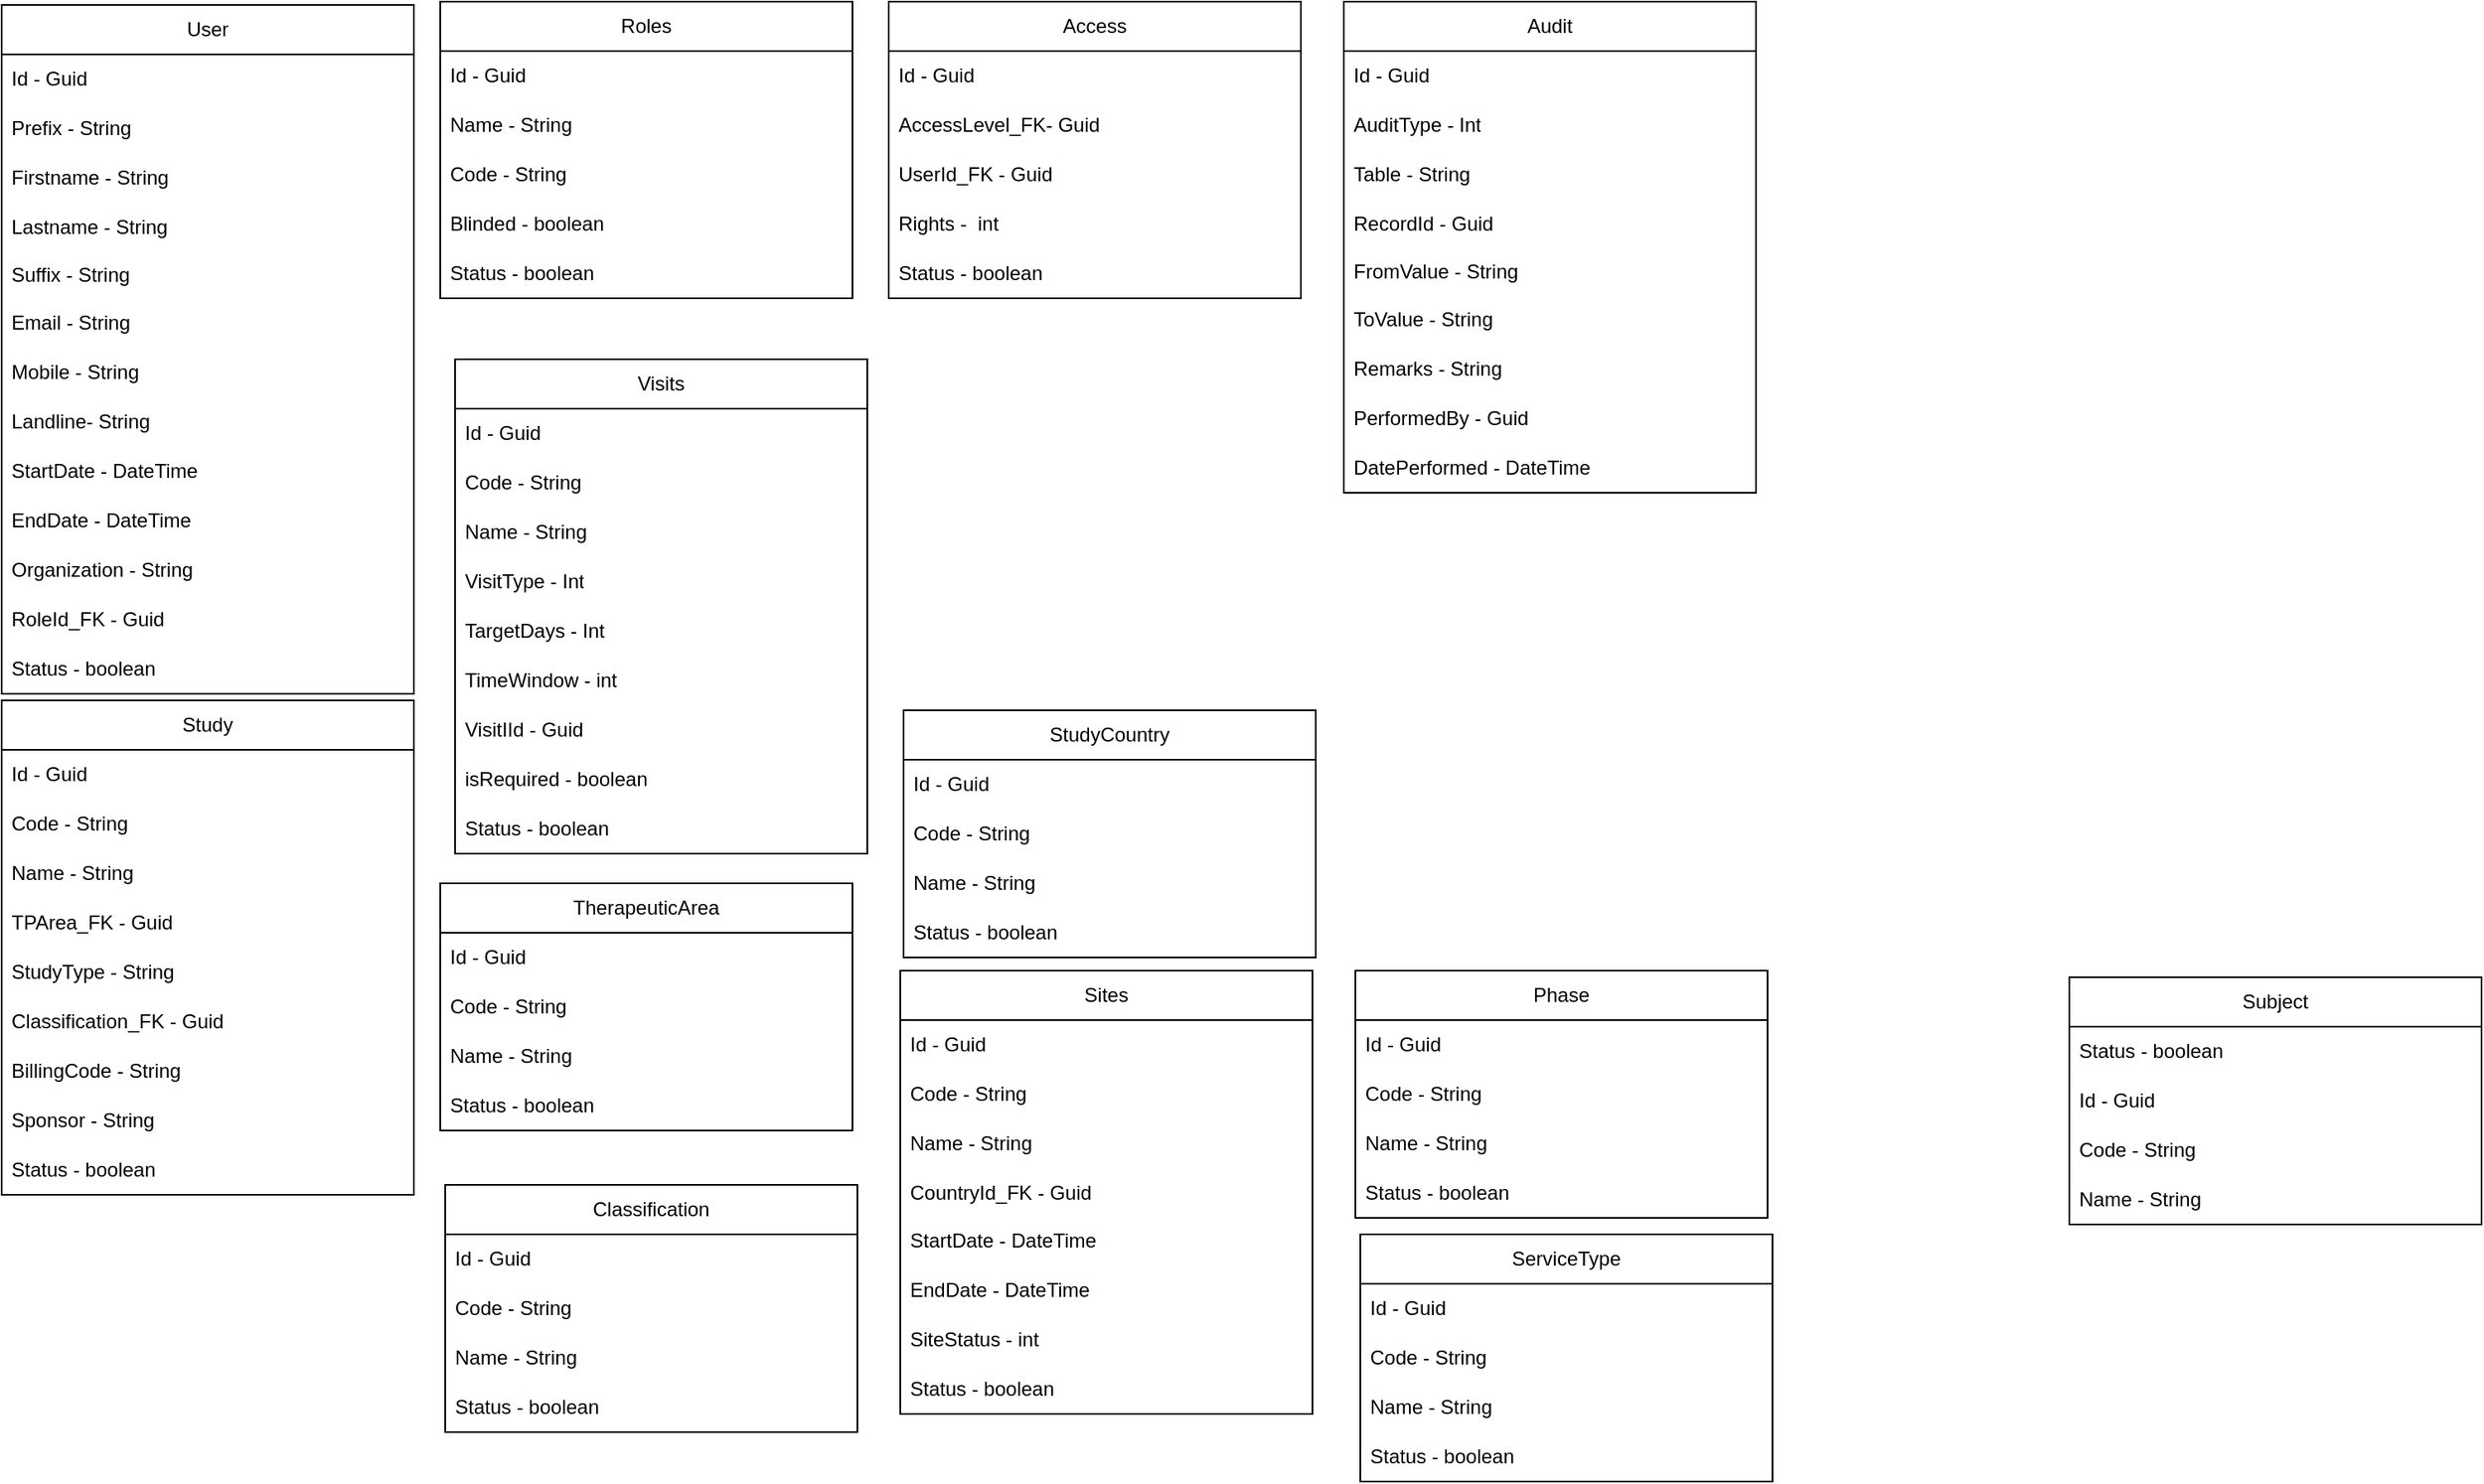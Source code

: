 <mxfile version="21.5.0" type="device">
  <diagram name="Page-1" id="Q3H3g5BqCJVcBTHC2X3M">
    <mxGraphModel dx="800" dy="3771" grid="0" gridSize="10" guides="1" tooltips="1" connect="1" arrows="1" fold="1" page="1" pageScale="1" pageWidth="3000" pageHeight="3000" background="#FFFFFF" math="0" shadow="0">
      <root>
        <mxCell id="0" />
        <mxCell id="1" parent="0" />
        <mxCell id="OX1p_FLi_CPJ_kc9cw6N-1" value="Study" style="swimlane;fontStyle=0;childLayout=stackLayout;horizontal=1;startSize=30;horizontalStack=0;resizeParent=1;resizeParentMax=0;resizeLast=0;collapsible=1;marginBottom=0;whiteSpace=wrap;html=1;autosize=0;fillStyle=solid;strokeColor=#000000;snapToPoint=1;backgroundOutline=1;resizable=1;" parent="1" vertex="1">
          <mxGeometry x="58" y="-2515" width="250" height="300" as="geometry">
            <mxRectangle x="80" y="-680" width="70" height="30" as="alternateBounds" />
          </mxGeometry>
        </mxCell>
        <mxCell id="OX1p_FLi_CPJ_kc9cw6N-52" value="Id - Guid" style="text;strokeColor=none;fillColor=none;align=left;verticalAlign=middle;spacingLeft=4;spacingRight=4;overflow=hidden;points=[[0,0.5],[1,0.5]];portConstraint=eastwest;rotatable=0;whiteSpace=wrap;html=1;fontColor=#000000;" parent="OX1p_FLi_CPJ_kc9cw6N-1" vertex="1">
          <mxGeometry y="30" width="250" height="30" as="geometry" />
        </mxCell>
        <mxCell id="OX1p_FLi_CPJ_kc9cw6N-32" value="Code - String" style="text;strokeColor=none;fillColor=none;align=left;verticalAlign=middle;spacingLeft=4;spacingRight=4;overflow=hidden;points=[[0,0.5],[1,0.5]];portConstraint=eastwest;rotatable=0;whiteSpace=wrap;html=1;fontColor=#000000;" parent="OX1p_FLi_CPJ_kc9cw6N-1" vertex="1">
          <mxGeometry y="60" width="250" height="30" as="geometry" />
        </mxCell>
        <mxCell id="OX1p_FLi_CPJ_kc9cw6N-33" value="Name - String" style="text;strokeColor=none;fillColor=none;align=left;verticalAlign=middle;spacingLeft=4;spacingRight=4;overflow=hidden;points=[[0,0.5],[1,0.5]];portConstraint=eastwest;rotatable=0;whiteSpace=wrap;html=1;fontColor=#000000;" parent="OX1p_FLi_CPJ_kc9cw6N-1" vertex="1">
          <mxGeometry y="90" width="250" height="30" as="geometry" />
        </mxCell>
        <mxCell id="OX1p_FLi_CPJ_kc9cw6N-31" value="TPArea_FK - Guid" style="text;strokeColor=none;fillColor=none;align=left;verticalAlign=middle;spacingLeft=4;spacingRight=4;overflow=hidden;points=[[0,0.5],[1,0.5]];portConstraint=eastwest;rotatable=0;whiteSpace=wrap;html=1;fontColor=#000000;" parent="OX1p_FLi_CPJ_kc9cw6N-1" vertex="1">
          <mxGeometry y="120" width="250" height="30" as="geometry" />
        </mxCell>
        <mxCell id="OX1p_FLi_CPJ_kc9cw6N-30" value="StudyType - String" style="text;strokeColor=none;fillColor=none;align=left;verticalAlign=middle;spacingLeft=4;spacingRight=4;overflow=hidden;points=[[0,0.5],[1,0.5]];portConstraint=eastwest;rotatable=0;whiteSpace=wrap;html=1;fontColor=#000000;" parent="OX1p_FLi_CPJ_kc9cw6N-1" vertex="1">
          <mxGeometry y="150" width="250" height="30" as="geometry" />
        </mxCell>
        <mxCell id="OX1p_FLi_CPJ_kc9cw6N-29" value="Classification_FK - Guid" style="text;strokeColor=none;fillColor=none;align=left;verticalAlign=middle;spacingLeft=4;spacingRight=4;overflow=hidden;points=[[0,0.5],[1,0.5]];portConstraint=eastwest;rotatable=0;whiteSpace=wrap;html=1;fontColor=#000000;" parent="OX1p_FLi_CPJ_kc9cw6N-1" vertex="1">
          <mxGeometry y="180" width="250" height="30" as="geometry" />
        </mxCell>
        <mxCell id="OX1p_FLi_CPJ_kc9cw6N-28" value="BillingCode - String" style="text;strokeColor=none;fillColor=none;align=left;verticalAlign=middle;spacingLeft=4;spacingRight=4;overflow=hidden;points=[[0,0.5],[1,0.5]];portConstraint=eastwest;rotatable=0;whiteSpace=wrap;html=1;fontColor=#000000;" parent="OX1p_FLi_CPJ_kc9cw6N-1" vertex="1">
          <mxGeometry y="210" width="250" height="30" as="geometry" />
        </mxCell>
        <mxCell id="OX1p_FLi_CPJ_kc9cw6N-27" value="Sponsor - String" style="text;strokeColor=none;fillColor=none;align=left;verticalAlign=middle;spacingLeft=4;spacingRight=4;overflow=hidden;points=[[0,0.5],[1,0.5]];portConstraint=eastwest;rotatable=0;whiteSpace=wrap;html=1;fontColor=#000000;" parent="OX1p_FLi_CPJ_kc9cw6N-1" vertex="1">
          <mxGeometry y="240" width="250" height="30" as="geometry" />
        </mxCell>
        <mxCell id="OX1p_FLi_CPJ_kc9cw6N-83" value="Status - boolean" style="text;strokeColor=none;fillColor=none;align=left;verticalAlign=middle;spacingLeft=4;spacingRight=4;overflow=hidden;points=[[0,0.5],[1,0.5]];portConstraint=eastwest;rotatable=0;whiteSpace=wrap;html=1;fontColor=#000000;" parent="OX1p_FLi_CPJ_kc9cw6N-1" vertex="1">
          <mxGeometry y="270" width="250" height="30" as="geometry" />
        </mxCell>
        <mxCell id="OX1p_FLi_CPJ_kc9cw6N-17" value="StudyCountry" style="swimlane;fontStyle=0;childLayout=stackLayout;horizontal=1;startSize=30;horizontalStack=0;resizeParent=1;resizeParentMax=0;resizeLast=0;collapsible=1;marginBottom=0;whiteSpace=wrap;html=1;strokeColor=#000000;snapToPoint=1;backgroundOutline=1;resizable=1;" parent="1" vertex="1">
          <mxGeometry x="605" y="-2509" width="250" height="150" as="geometry">
            <mxRectangle x="80" y="-680" width="70" height="30" as="alternateBounds" />
          </mxGeometry>
        </mxCell>
        <mxCell id="OX1p_FLi_CPJ_kc9cw6N-18" value="Id - Guid" style="text;strokeColor=none;fillColor=none;align=left;verticalAlign=middle;spacingLeft=4;spacingRight=4;overflow=hidden;points=[[0,0.5],[1,0.5]];portConstraint=eastwest;rotatable=0;whiteSpace=wrap;html=1;fontColor=#000000;" parent="OX1p_FLi_CPJ_kc9cw6N-17" vertex="1">
          <mxGeometry y="30" width="250" height="30" as="geometry" />
        </mxCell>
        <mxCell id="OX1p_FLi_CPJ_kc9cw6N-68" value="Code - String" style="text;strokeColor=none;fillColor=none;align=left;verticalAlign=middle;spacingLeft=4;spacingRight=4;overflow=hidden;points=[[0,0.5],[1,0.5]];portConstraint=eastwest;rotatable=0;whiteSpace=wrap;html=1;fontColor=#000000;" parent="OX1p_FLi_CPJ_kc9cw6N-17" vertex="1">
          <mxGeometry y="60" width="250" height="30" as="geometry" />
        </mxCell>
        <mxCell id="OX1p_FLi_CPJ_kc9cw6N-69" value="Name - String" style="text;strokeColor=none;fillColor=none;align=left;verticalAlign=middle;spacingLeft=4;spacingRight=4;overflow=hidden;points=[[0,0.5],[1,0.5]];portConstraint=eastwest;rotatable=0;whiteSpace=wrap;html=1;fontColor=#000000;" parent="OX1p_FLi_CPJ_kc9cw6N-17" vertex="1">
          <mxGeometry y="90" width="250" height="30" as="geometry" />
        </mxCell>
        <mxCell id="OX1p_FLi_CPJ_kc9cw6N-81" value="Status - boolean" style="text;strokeColor=none;fillColor=none;align=left;verticalAlign=middle;spacingLeft=4;spacingRight=4;overflow=hidden;points=[[0,0.5],[1,0.5]];portConstraint=eastwest;rotatable=0;whiteSpace=wrap;html=1;fontColor=#000000;" parent="OX1p_FLi_CPJ_kc9cw6N-17" vertex="1">
          <mxGeometry y="120" width="250" height="30" as="geometry" />
        </mxCell>
        <mxCell id="OX1p_FLi_CPJ_kc9cw6N-53" value="Sites" style="swimlane;fontStyle=0;childLayout=stackLayout;horizontal=1;startSize=30;horizontalStack=0;resizeParent=1;resizeParentMax=0;resizeLast=0;collapsible=1;marginBottom=0;whiteSpace=wrap;html=1;strokeColor=#000000;snapToPoint=1;backgroundOutline=1;resizable=1;" parent="1" vertex="1">
          <mxGeometry x="603" y="-2351" width="250" height="269" as="geometry">
            <mxRectangle x="80" y="-680" width="70" height="30" as="alternateBounds" />
          </mxGeometry>
        </mxCell>
        <mxCell id="OX1p_FLi_CPJ_kc9cw6N-70" value="Id - Guid" style="text;strokeColor=none;fillColor=none;align=left;verticalAlign=middle;spacingLeft=4;spacingRight=4;overflow=hidden;points=[[0,0.5],[1,0.5]];portConstraint=eastwest;rotatable=0;whiteSpace=wrap;html=1;fontColor=#000000;" parent="OX1p_FLi_CPJ_kc9cw6N-53" vertex="1">
          <mxGeometry y="30" width="250" height="30" as="geometry" />
        </mxCell>
        <mxCell id="OX1p_FLi_CPJ_kc9cw6N-72" value="Code - String" style="text;strokeColor=none;fillColor=none;align=left;verticalAlign=middle;spacingLeft=4;spacingRight=4;overflow=hidden;points=[[0,0.5],[1,0.5]];portConstraint=eastwest;rotatable=0;whiteSpace=wrap;html=1;fontColor=#000000;" parent="OX1p_FLi_CPJ_kc9cw6N-53" vertex="1">
          <mxGeometry y="60" width="250" height="30" as="geometry" />
        </mxCell>
        <mxCell id="OX1p_FLi_CPJ_kc9cw6N-71" value="Name - String" style="text;strokeColor=none;fillColor=none;align=left;verticalAlign=middle;spacingLeft=4;spacingRight=4;overflow=hidden;points=[[0,0.5],[1,0.5]];portConstraint=eastwest;rotatable=0;whiteSpace=wrap;html=1;fontColor=#000000;" parent="OX1p_FLi_CPJ_kc9cw6N-53" vertex="1">
          <mxGeometry y="90" width="250" height="30" as="geometry" />
        </mxCell>
        <mxCell id="OX1p_FLi_CPJ_kc9cw6N-67" value="CountryId_FK - Guid" style="text;strokeColor=none;fillColor=none;align=left;verticalAlign=middle;spacingLeft=4;spacingRight=4;overflow=hidden;points=[[0,0.5],[1,0.5]];portConstraint=eastwest;rotatable=0;whiteSpace=wrap;html=1;fontColor=#000000;" parent="OX1p_FLi_CPJ_kc9cw6N-53" vertex="1">
          <mxGeometry y="120" width="250" height="29" as="geometry" />
        </mxCell>
        <mxCell id="OX1p_FLi_CPJ_kc9cw6N-60" value="StartDate - DateTime" style="text;strokeColor=none;fillColor=none;align=left;verticalAlign=middle;spacingLeft=4;spacingRight=4;overflow=hidden;points=[[0,0.5],[1,0.5]];portConstraint=eastwest;rotatable=0;whiteSpace=wrap;html=1;fontColor=#000000;" parent="OX1p_FLi_CPJ_kc9cw6N-53" vertex="1">
          <mxGeometry y="149" width="250" height="30" as="geometry" />
        </mxCell>
        <mxCell id="OX1p_FLi_CPJ_kc9cw6N-56" value="EndDate - DateTime" style="text;strokeColor=none;fillColor=none;align=left;verticalAlign=middle;spacingLeft=4;spacingRight=4;overflow=hidden;points=[[0,0.5],[1,0.5]];portConstraint=eastwest;rotatable=0;whiteSpace=wrap;html=1;fontColor=#000000;" parent="OX1p_FLi_CPJ_kc9cw6N-53" vertex="1">
          <mxGeometry y="179" width="250" height="30" as="geometry" />
        </mxCell>
        <mxCell id="XAUAwTKUoIRd2yzhFj8n-51" value="SiteStatus - int" style="text;strokeColor=none;fillColor=none;align=left;verticalAlign=middle;spacingLeft=4;spacingRight=4;overflow=hidden;points=[[0,0.5],[1,0.5]];portConstraint=eastwest;rotatable=0;whiteSpace=wrap;html=1;fontColor=#000000;" parent="OX1p_FLi_CPJ_kc9cw6N-53" vertex="1">
          <mxGeometry y="209" width="250" height="30" as="geometry" />
        </mxCell>
        <mxCell id="OX1p_FLi_CPJ_kc9cw6N-82" value="Status - boolean" style="text;strokeColor=none;fillColor=none;align=left;verticalAlign=middle;spacingLeft=4;spacingRight=4;overflow=hidden;points=[[0,0.5],[1,0.5]];portConstraint=eastwest;rotatable=0;whiteSpace=wrap;html=1;fontColor=#000000;" parent="OX1p_FLi_CPJ_kc9cw6N-53" vertex="1">
          <mxGeometry y="239" width="250" height="30" as="geometry" />
        </mxCell>
        <mxCell id="OX1p_FLi_CPJ_kc9cw6N-84" value="User" style="swimlane;fontStyle=0;childLayout=stackLayout;horizontal=1;startSize=30;horizontalStack=0;resizeParent=1;resizeParentMax=0;resizeLast=0;collapsible=1;marginBottom=0;whiteSpace=wrap;html=1;strokeColor=#000000;snapToPoint=1;backgroundOutline=1;resizable=1;" parent="1" vertex="1">
          <mxGeometry x="58" y="-2937" width="250" height="418" as="geometry">
            <mxRectangle x="80" y="-680" width="70" height="30" as="alternateBounds" />
          </mxGeometry>
        </mxCell>
        <mxCell id="OX1p_FLi_CPJ_kc9cw6N-85" value="Id - Guid" style="text;strokeColor=none;fillColor=none;align=left;verticalAlign=middle;spacingLeft=4;spacingRight=4;overflow=hidden;points=[[0,0.5],[1,0.5]];portConstraint=eastwest;rotatable=0;whiteSpace=wrap;html=1;fontColor=#000000;" parent="OX1p_FLi_CPJ_kc9cw6N-84" vertex="1">
          <mxGeometry y="30" width="250" height="30" as="geometry" />
        </mxCell>
        <mxCell id="OX1p_FLi_CPJ_kc9cw6N-86" value="Prefix - String" style="text;strokeColor=none;fillColor=none;align=left;verticalAlign=middle;spacingLeft=4;spacingRight=4;overflow=hidden;points=[[0,0.5],[1,0.5]];portConstraint=eastwest;rotatable=0;whiteSpace=wrap;html=1;fontColor=#000000;" parent="OX1p_FLi_CPJ_kc9cw6N-84" vertex="1">
          <mxGeometry y="60" width="250" height="30" as="geometry" />
        </mxCell>
        <mxCell id="OX1p_FLi_CPJ_kc9cw6N-87" value="Firstname - String" style="text;strokeColor=none;fillColor=none;align=left;verticalAlign=middle;spacingLeft=4;spacingRight=4;overflow=hidden;points=[[0,0.5],[1,0.5]];portConstraint=eastwest;rotatable=0;whiteSpace=wrap;html=1;fontColor=#000000;" parent="OX1p_FLi_CPJ_kc9cw6N-84" vertex="1">
          <mxGeometry y="90" width="250" height="30" as="geometry" />
        </mxCell>
        <mxCell id="OX1p_FLi_CPJ_kc9cw6N-88" value="Lastname - String" style="text;strokeColor=none;fillColor=none;align=left;verticalAlign=middle;spacingLeft=4;spacingRight=4;overflow=hidden;points=[[0,0.5],[1,0.5]];portConstraint=eastwest;rotatable=0;whiteSpace=wrap;html=1;fontColor=#000000;" parent="OX1p_FLi_CPJ_kc9cw6N-84" vertex="1">
          <mxGeometry y="120" width="250" height="29" as="geometry" />
        </mxCell>
        <mxCell id="OX1p_FLi_CPJ_kc9cw6N-89" value="Suffix - String" style="text;strokeColor=none;fillColor=none;align=left;verticalAlign=middle;spacingLeft=4;spacingRight=4;overflow=hidden;points=[[0,0.5],[1,0.5]];portConstraint=eastwest;rotatable=0;whiteSpace=wrap;html=1;fontColor=#000000;" parent="OX1p_FLi_CPJ_kc9cw6N-84" vertex="1">
          <mxGeometry y="149" width="250" height="29" as="geometry" />
        </mxCell>
        <mxCell id="OX1p_FLi_CPJ_kc9cw6N-90" value="Email - String" style="text;strokeColor=none;fillColor=none;align=left;verticalAlign=middle;spacingLeft=4;spacingRight=4;overflow=hidden;points=[[0,0.5],[1,0.5]];portConstraint=eastwest;rotatable=0;whiteSpace=wrap;html=1;fontColor=#000000;" parent="OX1p_FLi_CPJ_kc9cw6N-84" vertex="1">
          <mxGeometry y="178" width="250" height="30" as="geometry" />
        </mxCell>
        <mxCell id="XAUAwTKUoIRd2yzhFj8n-1" value="Mobile - String" style="text;strokeColor=none;fillColor=none;align=left;verticalAlign=middle;spacingLeft=4;spacingRight=4;overflow=hidden;points=[[0,0.5],[1,0.5]];portConstraint=eastwest;rotatable=0;whiteSpace=wrap;html=1;fontColor=#000000;" parent="OX1p_FLi_CPJ_kc9cw6N-84" vertex="1">
          <mxGeometry y="208" width="250" height="30" as="geometry" />
        </mxCell>
        <mxCell id="XAUAwTKUoIRd2yzhFj8n-2" value="Landline- String" style="text;strokeColor=none;fillColor=none;align=left;verticalAlign=middle;spacingLeft=4;spacingRight=4;overflow=hidden;points=[[0,0.5],[1,0.5]];portConstraint=eastwest;rotatable=0;whiteSpace=wrap;html=1;fontColor=#000000;" parent="OX1p_FLi_CPJ_kc9cw6N-84" vertex="1">
          <mxGeometry y="238" width="250" height="30" as="geometry" />
        </mxCell>
        <mxCell id="OX1p_FLi_CPJ_kc9cw6N-91" value="StartDate - DateTime" style="text;strokeColor=none;fillColor=none;align=left;verticalAlign=middle;spacingLeft=4;spacingRight=4;overflow=hidden;points=[[0,0.5],[1,0.5]];portConstraint=eastwest;rotatable=0;whiteSpace=wrap;html=1;fontColor=#000000;" parent="OX1p_FLi_CPJ_kc9cw6N-84" vertex="1">
          <mxGeometry y="268" width="250" height="30" as="geometry" />
        </mxCell>
        <mxCell id="OX1p_FLi_CPJ_kc9cw6N-92" value="EndDate - DateTime" style="text;strokeColor=none;fillColor=none;align=left;verticalAlign=middle;spacingLeft=4;spacingRight=4;overflow=hidden;points=[[0,0.5],[1,0.5]];portConstraint=eastwest;rotatable=0;whiteSpace=wrap;html=1;fontColor=#000000;" parent="OX1p_FLi_CPJ_kc9cw6N-84" vertex="1">
          <mxGeometry y="298" width="250" height="30" as="geometry" />
        </mxCell>
        <mxCell id="OX1p_FLi_CPJ_kc9cw6N-93" value="Organization - String" style="text;strokeColor=none;fillColor=none;align=left;verticalAlign=middle;spacingLeft=4;spacingRight=4;overflow=hidden;points=[[0,0.5],[1,0.5]];portConstraint=eastwest;rotatable=0;whiteSpace=wrap;html=1;fontColor=#000000;" parent="OX1p_FLi_CPJ_kc9cw6N-84" vertex="1">
          <mxGeometry y="328" width="250" height="30" as="geometry" />
        </mxCell>
        <mxCell id="OX1p_FLi_CPJ_kc9cw6N-97" value="RoleId_FK - Guid" style="text;strokeColor=none;fillColor=none;align=left;verticalAlign=middle;spacingLeft=4;spacingRight=4;overflow=hidden;points=[[0,0.5],[1,0.5]];portConstraint=eastwest;rotatable=0;whiteSpace=wrap;html=1;fontColor=#000000;" parent="OX1p_FLi_CPJ_kc9cw6N-84" vertex="1">
          <mxGeometry y="358" width="250" height="30" as="geometry" />
        </mxCell>
        <mxCell id="OX1p_FLi_CPJ_kc9cw6N-96" value="Status - boolean" style="text;strokeColor=none;fillColor=none;align=left;verticalAlign=middle;spacingLeft=4;spacingRight=4;overflow=hidden;points=[[0,0.5],[1,0.5]];portConstraint=eastwest;rotatable=0;whiteSpace=wrap;html=1;fontColor=#000000;" parent="OX1p_FLi_CPJ_kc9cw6N-84" vertex="1">
          <mxGeometry y="388" width="250" height="30" as="geometry" />
        </mxCell>
        <mxCell id="OX1p_FLi_CPJ_kc9cw6N-98" value="Roles" style="swimlane;fontStyle=0;childLayout=stackLayout;horizontal=1;startSize=30;horizontalStack=0;resizeParent=1;resizeParentMax=0;resizeLast=0;collapsible=1;marginBottom=0;whiteSpace=wrap;html=1;strokeColor=#000000;snapToPoint=1;backgroundOutline=1;resizable=1;" parent="1" vertex="1">
          <mxGeometry x="324" y="-2939" width="250" height="180" as="geometry">
            <mxRectangle x="80" y="-680" width="70" height="30" as="alternateBounds" />
          </mxGeometry>
        </mxCell>
        <mxCell id="OX1p_FLi_CPJ_kc9cw6N-99" value="Id - Guid" style="text;strokeColor=none;fillColor=none;align=left;verticalAlign=middle;spacingLeft=4;spacingRight=4;overflow=hidden;points=[[0,0.5],[1,0.5]];portConstraint=eastwest;rotatable=0;whiteSpace=wrap;html=1;fontColor=#000000;" parent="OX1p_FLi_CPJ_kc9cw6N-98" vertex="1">
          <mxGeometry y="30" width="250" height="30" as="geometry" />
        </mxCell>
        <mxCell id="OX1p_FLi_CPJ_kc9cw6N-100" value="Name - String" style="text;strokeColor=none;fillColor=none;align=left;verticalAlign=middle;spacingLeft=4;spacingRight=4;overflow=hidden;points=[[0,0.5],[1,0.5]];portConstraint=eastwest;rotatable=0;whiteSpace=wrap;html=1;fontColor=#000000;" parent="OX1p_FLi_CPJ_kc9cw6N-98" vertex="1">
          <mxGeometry y="60" width="250" height="30" as="geometry" />
        </mxCell>
        <mxCell id="OX1p_FLi_CPJ_kc9cw6N-101" value="Code - String" style="text;strokeColor=none;fillColor=none;align=left;verticalAlign=middle;spacingLeft=4;spacingRight=4;overflow=hidden;points=[[0,0.5],[1,0.5]];portConstraint=eastwest;rotatable=0;whiteSpace=wrap;html=1;fontColor=#000000;" parent="OX1p_FLi_CPJ_kc9cw6N-98" vertex="1">
          <mxGeometry y="90" width="250" height="30" as="geometry" />
        </mxCell>
        <mxCell id="OX1p_FLi_CPJ_kc9cw6N-103" value="Blinded - boolean" style="text;strokeColor=none;fillColor=none;align=left;verticalAlign=middle;spacingLeft=4;spacingRight=4;overflow=hidden;points=[[0,0.5],[1,0.5]];portConstraint=eastwest;rotatable=0;whiteSpace=wrap;html=1;fontColor=#000000;" parent="OX1p_FLi_CPJ_kc9cw6N-98" vertex="1">
          <mxGeometry y="120" width="250" height="30" as="geometry" />
        </mxCell>
        <mxCell id="OX1p_FLi_CPJ_kc9cw6N-102" value="Status - boolean" style="text;strokeColor=none;fillColor=none;align=left;verticalAlign=middle;spacingLeft=4;spacingRight=4;overflow=hidden;points=[[0,0.5],[1,0.5]];portConstraint=eastwest;rotatable=0;whiteSpace=wrap;html=1;fontColor=#000000;" parent="OX1p_FLi_CPJ_kc9cw6N-98" vertex="1">
          <mxGeometry y="150" width="250" height="30" as="geometry" />
        </mxCell>
        <mxCell id="XAUAwTKUoIRd2yzhFj8n-3" value="Access" style="swimlane;fontStyle=0;childLayout=stackLayout;horizontal=1;startSize=30;horizontalStack=0;resizeParent=1;resizeParentMax=0;resizeLast=0;collapsible=1;marginBottom=0;whiteSpace=wrap;html=1;strokeColor=#000000;snapToPoint=1;backgroundOutline=1;resizable=1;" parent="1" vertex="1">
          <mxGeometry x="596" y="-2939" width="250" height="180" as="geometry">
            <mxRectangle x="80" y="-680" width="70" height="30" as="alternateBounds" />
          </mxGeometry>
        </mxCell>
        <mxCell id="XAUAwTKUoIRd2yzhFj8n-4" value="Id - Guid" style="text;strokeColor=none;fillColor=none;align=left;verticalAlign=middle;spacingLeft=4;spacingRight=4;overflow=hidden;points=[[0,0.5],[1,0.5]];portConstraint=eastwest;rotatable=0;whiteSpace=wrap;html=1;fontColor=#000000;" parent="XAUAwTKUoIRd2yzhFj8n-3" vertex="1">
          <mxGeometry y="30" width="250" height="30" as="geometry" />
        </mxCell>
        <mxCell id="XAUAwTKUoIRd2yzhFj8n-5" value="AccessLevel_FK- Guid" style="text;strokeColor=none;fillColor=none;align=left;verticalAlign=middle;spacingLeft=4;spacingRight=4;overflow=hidden;points=[[0,0.5],[1,0.5]];portConstraint=eastwest;rotatable=0;whiteSpace=wrap;html=1;fontColor=#000000;" parent="XAUAwTKUoIRd2yzhFj8n-3" vertex="1">
          <mxGeometry y="60" width="250" height="30" as="geometry" />
        </mxCell>
        <mxCell id="XAUAwTKUoIRd2yzhFj8n-6" value="UserId_FK - Guid" style="text;strokeColor=none;fillColor=none;align=left;verticalAlign=middle;spacingLeft=4;spacingRight=4;overflow=hidden;points=[[0,0.5],[1,0.5]];portConstraint=eastwest;rotatable=0;whiteSpace=wrap;html=1;fontColor=#000000;" parent="XAUAwTKUoIRd2yzhFj8n-3" vertex="1">
          <mxGeometry y="90" width="250" height="30" as="geometry" />
        </mxCell>
        <mxCell id="XAUAwTKUoIRd2yzhFj8n-7" value="Rights -&amp;nbsp; int" style="text;strokeColor=none;fillColor=none;align=left;verticalAlign=middle;spacingLeft=4;spacingRight=4;overflow=hidden;points=[[0,0.5],[1,0.5]];portConstraint=eastwest;rotatable=0;whiteSpace=wrap;html=1;fontColor=#000000;" parent="XAUAwTKUoIRd2yzhFj8n-3" vertex="1">
          <mxGeometry y="120" width="250" height="30" as="geometry" />
        </mxCell>
        <mxCell id="XAUAwTKUoIRd2yzhFj8n-8" value="Status - boolean" style="text;strokeColor=none;fillColor=none;align=left;verticalAlign=middle;spacingLeft=4;spacingRight=4;overflow=hidden;points=[[0,0.5],[1,0.5]];portConstraint=eastwest;rotatable=0;whiteSpace=wrap;html=1;fontColor=#000000;" parent="XAUAwTKUoIRd2yzhFj8n-3" vertex="1">
          <mxGeometry y="150" width="250" height="30" as="geometry" />
        </mxCell>
        <mxCell id="XAUAwTKUoIRd2yzhFj8n-9" value="Phase" style="swimlane;fontStyle=0;childLayout=stackLayout;horizontal=1;startSize=30;horizontalStack=0;resizeParent=1;resizeParentMax=0;resizeLast=0;collapsible=1;marginBottom=0;whiteSpace=wrap;html=1;strokeColor=#000000;snapToPoint=1;backgroundOutline=1;resizable=1;" parent="1" vertex="1">
          <mxGeometry x="879" y="-2351" width="250" height="150" as="geometry">
            <mxRectangle x="80" y="-680" width="70" height="30" as="alternateBounds" />
          </mxGeometry>
        </mxCell>
        <mxCell id="XAUAwTKUoIRd2yzhFj8n-10" value="Id - Guid" style="text;strokeColor=none;fillColor=none;align=left;verticalAlign=middle;spacingLeft=4;spacingRight=4;overflow=hidden;points=[[0,0.5],[1,0.5]];portConstraint=eastwest;rotatable=0;whiteSpace=wrap;html=1;fontColor=#000000;" parent="XAUAwTKUoIRd2yzhFj8n-9" vertex="1">
          <mxGeometry y="30" width="250" height="30" as="geometry" />
        </mxCell>
        <mxCell id="XAUAwTKUoIRd2yzhFj8n-11" value="Code - String" style="text;strokeColor=none;fillColor=none;align=left;verticalAlign=middle;spacingLeft=4;spacingRight=4;overflow=hidden;points=[[0,0.5],[1,0.5]];portConstraint=eastwest;rotatable=0;whiteSpace=wrap;html=1;fontColor=#000000;" parent="XAUAwTKUoIRd2yzhFj8n-9" vertex="1">
          <mxGeometry y="60" width="250" height="30" as="geometry" />
        </mxCell>
        <mxCell id="XAUAwTKUoIRd2yzhFj8n-12" value="Name - String" style="text;strokeColor=none;fillColor=none;align=left;verticalAlign=middle;spacingLeft=4;spacingRight=4;overflow=hidden;points=[[0,0.5],[1,0.5]];portConstraint=eastwest;rotatable=0;whiteSpace=wrap;html=1;fontColor=#000000;" parent="XAUAwTKUoIRd2yzhFj8n-9" vertex="1">
          <mxGeometry y="90" width="250" height="30" as="geometry" />
        </mxCell>
        <mxCell id="XAUAwTKUoIRd2yzhFj8n-21" value="Status - boolean" style="text;strokeColor=none;fillColor=none;align=left;verticalAlign=middle;spacingLeft=4;spacingRight=4;overflow=hidden;points=[[0,0.5],[1,0.5]];portConstraint=eastwest;rotatable=0;whiteSpace=wrap;html=1;fontColor=#000000;" parent="XAUAwTKUoIRd2yzhFj8n-9" vertex="1">
          <mxGeometry y="120" width="250" height="30" as="geometry" />
        </mxCell>
        <mxCell id="XAUAwTKUoIRd2yzhFj8n-22" value="Subject" style="swimlane;fontStyle=0;childLayout=stackLayout;horizontal=1;startSize=30;horizontalStack=0;resizeParent=1;resizeParentMax=0;resizeLast=0;collapsible=1;marginBottom=0;whiteSpace=wrap;html=1;strokeColor=#000000;snapToPoint=1;backgroundOutline=1;resizable=1;" parent="1" vertex="1">
          <mxGeometry x="1312" y="-2347" width="250" height="150" as="geometry">
            <mxRectangle x="80" y="-680" width="70" height="30" as="alternateBounds" />
          </mxGeometry>
        </mxCell>
        <mxCell id="XAUAwTKUoIRd2yzhFj8n-34" value="Status - boolean" style="text;strokeColor=none;fillColor=none;align=left;verticalAlign=middle;spacingLeft=4;spacingRight=4;overflow=hidden;points=[[0,0.5],[1,0.5]];portConstraint=eastwest;rotatable=0;whiteSpace=wrap;html=1;fontColor=#000000;" parent="XAUAwTKUoIRd2yzhFj8n-22" vertex="1">
          <mxGeometry y="30" width="250" height="30" as="geometry" />
        </mxCell>
        <mxCell id="XAUAwTKUoIRd2yzhFj8n-23" value="Id - Guid" style="text;strokeColor=none;fillColor=none;align=left;verticalAlign=middle;spacingLeft=4;spacingRight=4;overflow=hidden;points=[[0,0.5],[1,0.5]];portConstraint=eastwest;rotatable=0;whiteSpace=wrap;html=1;fontColor=#000000;" parent="XAUAwTKUoIRd2yzhFj8n-22" vertex="1">
          <mxGeometry y="60" width="250" height="30" as="geometry" />
        </mxCell>
        <mxCell id="XAUAwTKUoIRd2yzhFj8n-24" value="Code - String" style="text;strokeColor=none;fillColor=none;align=left;verticalAlign=middle;spacingLeft=4;spacingRight=4;overflow=hidden;points=[[0,0.5],[1,0.5]];portConstraint=eastwest;rotatable=0;whiteSpace=wrap;html=1;fontColor=#000000;" parent="XAUAwTKUoIRd2yzhFj8n-22" vertex="1">
          <mxGeometry y="90" width="250" height="30" as="geometry" />
        </mxCell>
        <mxCell id="XAUAwTKUoIRd2yzhFj8n-25" value="Name - String" style="text;strokeColor=none;fillColor=none;align=left;verticalAlign=middle;spacingLeft=4;spacingRight=4;overflow=hidden;points=[[0,0.5],[1,0.5]];portConstraint=eastwest;rotatable=0;whiteSpace=wrap;html=1;fontColor=#000000;" parent="XAUAwTKUoIRd2yzhFj8n-22" vertex="1">
          <mxGeometry y="120" width="250" height="30" as="geometry" />
        </mxCell>
        <mxCell id="XAUAwTKUoIRd2yzhFj8n-35" value="TherapeuticArea" style="swimlane;fontStyle=0;childLayout=stackLayout;horizontal=1;startSize=30;horizontalStack=0;resizeParent=1;resizeParentMax=0;resizeLast=0;collapsible=1;marginBottom=0;whiteSpace=wrap;html=1;strokeColor=#000000;snapToPoint=1;backgroundOutline=1;resizable=1;" parent="1" vertex="1">
          <mxGeometry x="324" y="-2404" width="250" height="150" as="geometry">
            <mxRectangle x="80" y="-680" width="70" height="30" as="alternateBounds" />
          </mxGeometry>
        </mxCell>
        <mxCell id="XAUAwTKUoIRd2yzhFj8n-36" value="Id - Guid" style="text;strokeColor=none;fillColor=none;align=left;verticalAlign=middle;spacingLeft=4;spacingRight=4;overflow=hidden;points=[[0,0.5],[1,0.5]];portConstraint=eastwest;rotatable=0;whiteSpace=wrap;html=1;fontColor=#000000;" parent="XAUAwTKUoIRd2yzhFj8n-35" vertex="1">
          <mxGeometry y="30" width="250" height="30" as="geometry" />
        </mxCell>
        <mxCell id="XAUAwTKUoIRd2yzhFj8n-37" value="Code - String" style="text;strokeColor=none;fillColor=none;align=left;verticalAlign=middle;spacingLeft=4;spacingRight=4;overflow=hidden;points=[[0,0.5],[1,0.5]];portConstraint=eastwest;rotatable=0;whiteSpace=wrap;html=1;fontColor=#000000;" parent="XAUAwTKUoIRd2yzhFj8n-35" vertex="1">
          <mxGeometry y="60" width="250" height="30" as="geometry" />
        </mxCell>
        <mxCell id="XAUAwTKUoIRd2yzhFj8n-38" value="Name - String" style="text;strokeColor=none;fillColor=none;align=left;verticalAlign=middle;spacingLeft=4;spacingRight=4;overflow=hidden;points=[[0,0.5],[1,0.5]];portConstraint=eastwest;rotatable=0;whiteSpace=wrap;html=1;fontColor=#000000;" parent="XAUAwTKUoIRd2yzhFj8n-35" vertex="1">
          <mxGeometry y="90" width="250" height="30" as="geometry" />
        </mxCell>
        <mxCell id="XAUAwTKUoIRd2yzhFj8n-39" value="Status - boolean" style="text;strokeColor=none;fillColor=none;align=left;verticalAlign=middle;spacingLeft=4;spacingRight=4;overflow=hidden;points=[[0,0.5],[1,0.5]];portConstraint=eastwest;rotatable=0;whiteSpace=wrap;html=1;fontColor=#000000;" parent="XAUAwTKUoIRd2yzhFj8n-35" vertex="1">
          <mxGeometry y="120" width="250" height="30" as="geometry" />
        </mxCell>
        <mxCell id="XAUAwTKUoIRd2yzhFj8n-40" value="Classification" style="swimlane;fontStyle=0;childLayout=stackLayout;horizontal=1;startSize=30;horizontalStack=0;resizeParent=1;resizeParentMax=0;resizeLast=0;collapsible=1;marginBottom=0;whiteSpace=wrap;html=1;strokeColor=#000000;snapToPoint=1;backgroundOutline=1;resizable=1;" parent="1" vertex="1">
          <mxGeometry x="327" y="-2221" width="250" height="150" as="geometry">
            <mxRectangle x="80" y="-680" width="70" height="30" as="alternateBounds" />
          </mxGeometry>
        </mxCell>
        <mxCell id="XAUAwTKUoIRd2yzhFj8n-41" value="Id - Guid" style="text;strokeColor=none;fillColor=none;align=left;verticalAlign=middle;spacingLeft=4;spacingRight=4;overflow=hidden;points=[[0,0.5],[1,0.5]];portConstraint=eastwest;rotatable=0;whiteSpace=wrap;html=1;fontColor=#000000;" parent="XAUAwTKUoIRd2yzhFj8n-40" vertex="1">
          <mxGeometry y="30" width="250" height="30" as="geometry" />
        </mxCell>
        <mxCell id="XAUAwTKUoIRd2yzhFj8n-42" value="Code - String" style="text;strokeColor=none;fillColor=none;align=left;verticalAlign=middle;spacingLeft=4;spacingRight=4;overflow=hidden;points=[[0,0.5],[1,0.5]];portConstraint=eastwest;rotatable=0;whiteSpace=wrap;html=1;fontColor=#000000;" parent="XAUAwTKUoIRd2yzhFj8n-40" vertex="1">
          <mxGeometry y="60" width="250" height="30" as="geometry" />
        </mxCell>
        <mxCell id="XAUAwTKUoIRd2yzhFj8n-43" value="Name - String" style="text;strokeColor=none;fillColor=none;align=left;verticalAlign=middle;spacingLeft=4;spacingRight=4;overflow=hidden;points=[[0,0.5],[1,0.5]];portConstraint=eastwest;rotatable=0;whiteSpace=wrap;html=1;fontColor=#000000;" parent="XAUAwTKUoIRd2yzhFj8n-40" vertex="1">
          <mxGeometry y="90" width="250" height="30" as="geometry" />
        </mxCell>
        <mxCell id="XAUAwTKUoIRd2yzhFj8n-44" value="Status - boolean" style="text;strokeColor=none;fillColor=none;align=left;verticalAlign=middle;spacingLeft=4;spacingRight=4;overflow=hidden;points=[[0,0.5],[1,0.5]];portConstraint=eastwest;rotatable=0;whiteSpace=wrap;html=1;fontColor=#000000;" parent="XAUAwTKUoIRd2yzhFj8n-40" vertex="1">
          <mxGeometry y="120" width="250" height="30" as="geometry" />
        </mxCell>
        <mxCell id="XAUAwTKUoIRd2yzhFj8n-46" value="ServiceType" style="swimlane;fontStyle=0;childLayout=stackLayout;horizontal=1;startSize=30;horizontalStack=0;resizeParent=1;resizeParentMax=0;resizeLast=0;collapsible=1;marginBottom=0;whiteSpace=wrap;html=1;strokeColor=#000000;snapToPoint=1;backgroundOutline=1;resizable=1;" parent="1" vertex="1">
          <mxGeometry x="882" y="-2191" width="250" height="150" as="geometry">
            <mxRectangle x="80" y="-680" width="70" height="30" as="alternateBounds" />
          </mxGeometry>
        </mxCell>
        <mxCell id="XAUAwTKUoIRd2yzhFj8n-47" value="Id - Guid" style="text;strokeColor=none;fillColor=none;align=left;verticalAlign=middle;spacingLeft=4;spacingRight=4;overflow=hidden;points=[[0,0.5],[1,0.5]];portConstraint=eastwest;rotatable=0;whiteSpace=wrap;html=1;fontColor=#000000;" parent="XAUAwTKUoIRd2yzhFj8n-46" vertex="1">
          <mxGeometry y="30" width="250" height="30" as="geometry" />
        </mxCell>
        <mxCell id="XAUAwTKUoIRd2yzhFj8n-48" value="Code - String" style="text;strokeColor=none;fillColor=none;align=left;verticalAlign=middle;spacingLeft=4;spacingRight=4;overflow=hidden;points=[[0,0.5],[1,0.5]];portConstraint=eastwest;rotatable=0;whiteSpace=wrap;html=1;fontColor=#000000;" parent="XAUAwTKUoIRd2yzhFj8n-46" vertex="1">
          <mxGeometry y="60" width="250" height="30" as="geometry" />
        </mxCell>
        <mxCell id="XAUAwTKUoIRd2yzhFj8n-49" value="Name - String" style="text;strokeColor=none;fillColor=none;align=left;verticalAlign=middle;spacingLeft=4;spacingRight=4;overflow=hidden;points=[[0,0.5],[1,0.5]];portConstraint=eastwest;rotatable=0;whiteSpace=wrap;html=1;fontColor=#000000;" parent="XAUAwTKUoIRd2yzhFj8n-46" vertex="1">
          <mxGeometry y="90" width="250" height="30" as="geometry" />
        </mxCell>
        <mxCell id="XAUAwTKUoIRd2yzhFj8n-50" value="Status - boolean" style="text;strokeColor=none;fillColor=none;align=left;verticalAlign=middle;spacingLeft=4;spacingRight=4;overflow=hidden;points=[[0,0.5],[1,0.5]];portConstraint=eastwest;rotatable=0;whiteSpace=wrap;html=1;fontColor=#000000;" parent="XAUAwTKUoIRd2yzhFj8n-46" vertex="1">
          <mxGeometry y="120" width="250" height="30" as="geometry" />
        </mxCell>
        <mxCell id="zaDK-Pnp3gujQ8MqSVqw-1" value="Audit" style="swimlane;fontStyle=0;childLayout=stackLayout;horizontal=1;startSize=30;horizontalStack=0;resizeParent=1;resizeParentMax=0;resizeLast=0;collapsible=1;marginBottom=0;whiteSpace=wrap;html=1;strokeColor=#000000;snapToPoint=1;backgroundOutline=1;resizable=1;" parent="1" vertex="1">
          <mxGeometry x="872" y="-2939" width="250" height="298" as="geometry">
            <mxRectangle x="80" y="-680" width="70" height="30" as="alternateBounds" />
          </mxGeometry>
        </mxCell>
        <mxCell id="zaDK-Pnp3gujQ8MqSVqw-2" value="Id - Guid" style="text;strokeColor=none;fillColor=none;align=left;verticalAlign=middle;spacingLeft=4;spacingRight=4;overflow=hidden;points=[[0,0.5],[1,0.5]];portConstraint=eastwest;rotatable=0;whiteSpace=wrap;html=1;fontColor=#000000;" parent="zaDK-Pnp3gujQ8MqSVqw-1" vertex="1">
          <mxGeometry y="30" width="250" height="30" as="geometry" />
        </mxCell>
        <mxCell id="zaDK-Pnp3gujQ8MqSVqw-3" value="AuditType - Int" style="text;strokeColor=none;fillColor=none;align=left;verticalAlign=middle;spacingLeft=4;spacingRight=4;overflow=hidden;points=[[0,0.5],[1,0.5]];portConstraint=eastwest;rotatable=0;whiteSpace=wrap;html=1;fontColor=#000000;" parent="zaDK-Pnp3gujQ8MqSVqw-1" vertex="1">
          <mxGeometry y="60" width="250" height="30" as="geometry" />
        </mxCell>
        <mxCell id="zaDK-Pnp3gujQ8MqSVqw-4" value="Table - String" style="text;strokeColor=none;fillColor=none;align=left;verticalAlign=middle;spacingLeft=4;spacingRight=4;overflow=hidden;points=[[0,0.5],[1,0.5]];portConstraint=eastwest;rotatable=0;whiteSpace=wrap;html=1;fontColor=#000000;" parent="zaDK-Pnp3gujQ8MqSVqw-1" vertex="1">
          <mxGeometry y="90" width="250" height="30" as="geometry" />
        </mxCell>
        <mxCell id="zaDK-Pnp3gujQ8MqSVqw-5" value="RecordId - Guid" style="text;strokeColor=none;fillColor=none;align=left;verticalAlign=middle;spacingLeft=4;spacingRight=4;overflow=hidden;points=[[0,0.5],[1,0.5]];portConstraint=eastwest;rotatable=0;whiteSpace=wrap;html=1;fontColor=#000000;" parent="zaDK-Pnp3gujQ8MqSVqw-1" vertex="1">
          <mxGeometry y="120" width="250" height="29" as="geometry" />
        </mxCell>
        <mxCell id="zaDK-Pnp3gujQ8MqSVqw-6" value="FromValue - String" style="text;strokeColor=none;fillColor=none;align=left;verticalAlign=middle;spacingLeft=4;spacingRight=4;overflow=hidden;points=[[0,0.5],[1,0.5]];portConstraint=eastwest;rotatable=0;whiteSpace=wrap;html=1;fontColor=#000000;" parent="zaDK-Pnp3gujQ8MqSVqw-1" vertex="1">
          <mxGeometry y="149" width="250" height="29" as="geometry" />
        </mxCell>
        <mxCell id="zaDK-Pnp3gujQ8MqSVqw-7" value="ToValue - String" style="text;strokeColor=none;fillColor=none;align=left;verticalAlign=middle;spacingLeft=4;spacingRight=4;overflow=hidden;points=[[0,0.5],[1,0.5]];portConstraint=eastwest;rotatable=0;whiteSpace=wrap;html=1;fontColor=#000000;" parent="zaDK-Pnp3gujQ8MqSVqw-1" vertex="1">
          <mxGeometry y="178" width="250" height="30" as="geometry" />
        </mxCell>
        <mxCell id="zaDK-Pnp3gujQ8MqSVqw-12" value="Remarks - String" style="text;strokeColor=none;fillColor=none;align=left;verticalAlign=middle;spacingLeft=4;spacingRight=4;overflow=hidden;points=[[0,0.5],[1,0.5]];portConstraint=eastwest;rotatable=0;whiteSpace=wrap;html=1;fontColor=#000000;" parent="zaDK-Pnp3gujQ8MqSVqw-1" vertex="1">
          <mxGeometry y="208" width="250" height="30" as="geometry" />
        </mxCell>
        <mxCell id="zaDK-Pnp3gujQ8MqSVqw-8" value="PerformedBy - Guid" style="text;strokeColor=none;fillColor=none;align=left;verticalAlign=middle;spacingLeft=4;spacingRight=4;overflow=hidden;points=[[0,0.5],[1,0.5]];portConstraint=eastwest;rotatable=0;whiteSpace=wrap;html=1;fontColor=#000000;" parent="zaDK-Pnp3gujQ8MqSVqw-1" vertex="1">
          <mxGeometry y="238" width="250" height="30" as="geometry" />
        </mxCell>
        <mxCell id="zaDK-Pnp3gujQ8MqSVqw-11" value="DatePerformed - DateTime" style="text;strokeColor=none;fillColor=none;align=left;verticalAlign=middle;spacingLeft=4;spacingRight=4;overflow=hidden;points=[[0,0.5],[1,0.5]];portConstraint=eastwest;rotatable=0;whiteSpace=wrap;html=1;fontColor=#000000;" parent="zaDK-Pnp3gujQ8MqSVqw-1" vertex="1">
          <mxGeometry y="268" width="250" height="30" as="geometry" />
        </mxCell>
        <mxCell id="NHALT-uyJ_WT5nmDNDRR-1" value="Visits" style="swimlane;fontStyle=0;childLayout=stackLayout;horizontal=1;startSize=30;horizontalStack=0;resizeParent=1;resizeParentMax=0;resizeLast=0;collapsible=1;marginBottom=0;whiteSpace=wrap;html=1;strokeColor=#000000;snapToPoint=1;backgroundOutline=1;resizable=1;" vertex="1" parent="1">
          <mxGeometry x="333" y="-2722" width="250" height="300" as="geometry">
            <mxRectangle x="80" y="-680" width="70" height="30" as="alternateBounds" />
          </mxGeometry>
        </mxCell>
        <mxCell id="NHALT-uyJ_WT5nmDNDRR-2" value="Id - Guid" style="text;strokeColor=none;fillColor=none;align=left;verticalAlign=middle;spacingLeft=4;spacingRight=4;overflow=hidden;points=[[0,0.5],[1,0.5]];portConstraint=eastwest;rotatable=0;whiteSpace=wrap;html=1;fontColor=#000000;" vertex="1" parent="NHALT-uyJ_WT5nmDNDRR-1">
          <mxGeometry y="30" width="250" height="30" as="geometry" />
        </mxCell>
        <mxCell id="NHALT-uyJ_WT5nmDNDRR-3" value="Code - String" style="text;strokeColor=none;fillColor=none;align=left;verticalAlign=middle;spacingLeft=4;spacingRight=4;overflow=hidden;points=[[0,0.5],[1,0.5]];portConstraint=eastwest;rotatable=0;whiteSpace=wrap;html=1;fontColor=#000000;" vertex="1" parent="NHALT-uyJ_WT5nmDNDRR-1">
          <mxGeometry y="60" width="250" height="30" as="geometry" />
        </mxCell>
        <mxCell id="NHALT-uyJ_WT5nmDNDRR-4" value="Name - String" style="text;strokeColor=none;fillColor=none;align=left;verticalAlign=middle;spacingLeft=4;spacingRight=4;overflow=hidden;points=[[0,0.5],[1,0.5]];portConstraint=eastwest;rotatable=0;whiteSpace=wrap;html=1;fontColor=#000000;" vertex="1" parent="NHALT-uyJ_WT5nmDNDRR-1">
          <mxGeometry y="90" width="250" height="30" as="geometry" />
        </mxCell>
        <mxCell id="NHALT-uyJ_WT5nmDNDRR-6" value="VisitType - Int" style="text;strokeColor=none;fillColor=none;align=left;verticalAlign=middle;spacingLeft=4;spacingRight=4;overflow=hidden;points=[[0,0.5],[1,0.5]];portConstraint=eastwest;rotatable=0;whiteSpace=wrap;html=1;fontColor=#000000;" vertex="1" parent="NHALT-uyJ_WT5nmDNDRR-1">
          <mxGeometry y="120" width="250" height="30" as="geometry" />
        </mxCell>
        <mxCell id="NHALT-uyJ_WT5nmDNDRR-8" value="TargetDays - Int" style="text;strokeColor=none;fillColor=none;align=left;verticalAlign=middle;spacingLeft=4;spacingRight=4;overflow=hidden;points=[[0,0.5],[1,0.5]];portConstraint=eastwest;rotatable=0;whiteSpace=wrap;html=1;fontColor=#000000;" vertex="1" parent="NHALT-uyJ_WT5nmDNDRR-1">
          <mxGeometry y="150" width="250" height="30" as="geometry" />
        </mxCell>
        <mxCell id="NHALT-uyJ_WT5nmDNDRR-9" value="TimeWindow - int" style="text;strokeColor=none;fillColor=none;align=left;verticalAlign=middle;spacingLeft=4;spacingRight=4;overflow=hidden;points=[[0,0.5],[1,0.5]];portConstraint=eastwest;rotatable=0;whiteSpace=wrap;html=1;fontColor=#000000;" vertex="1" parent="NHALT-uyJ_WT5nmDNDRR-1">
          <mxGeometry y="180" width="250" height="30" as="geometry" />
        </mxCell>
        <mxCell id="NHALT-uyJ_WT5nmDNDRR-7" value="VisitIId - Guid" style="text;strokeColor=none;fillColor=none;align=left;verticalAlign=middle;spacingLeft=4;spacingRight=4;overflow=hidden;points=[[0,0.5],[1,0.5]];portConstraint=eastwest;rotatable=0;whiteSpace=wrap;html=1;fontColor=#000000;" vertex="1" parent="NHALT-uyJ_WT5nmDNDRR-1">
          <mxGeometry y="210" width="250" height="30" as="geometry" />
        </mxCell>
        <mxCell id="NHALT-uyJ_WT5nmDNDRR-10" value="isRequired - boolean" style="text;strokeColor=none;fillColor=none;align=left;verticalAlign=middle;spacingLeft=4;spacingRight=4;overflow=hidden;points=[[0,0.5],[1,0.5]];portConstraint=eastwest;rotatable=0;whiteSpace=wrap;html=1;fontColor=#000000;" vertex="1" parent="NHALT-uyJ_WT5nmDNDRR-1">
          <mxGeometry y="240" width="250" height="30" as="geometry" />
        </mxCell>
        <mxCell id="NHALT-uyJ_WT5nmDNDRR-5" value="Status - boolean" style="text;strokeColor=none;fillColor=none;align=left;verticalAlign=middle;spacingLeft=4;spacingRight=4;overflow=hidden;points=[[0,0.5],[1,0.5]];portConstraint=eastwest;rotatable=0;whiteSpace=wrap;html=1;fontColor=#000000;" vertex="1" parent="NHALT-uyJ_WT5nmDNDRR-1">
          <mxGeometry y="270" width="250" height="30" as="geometry" />
        </mxCell>
      </root>
    </mxGraphModel>
  </diagram>
</mxfile>
